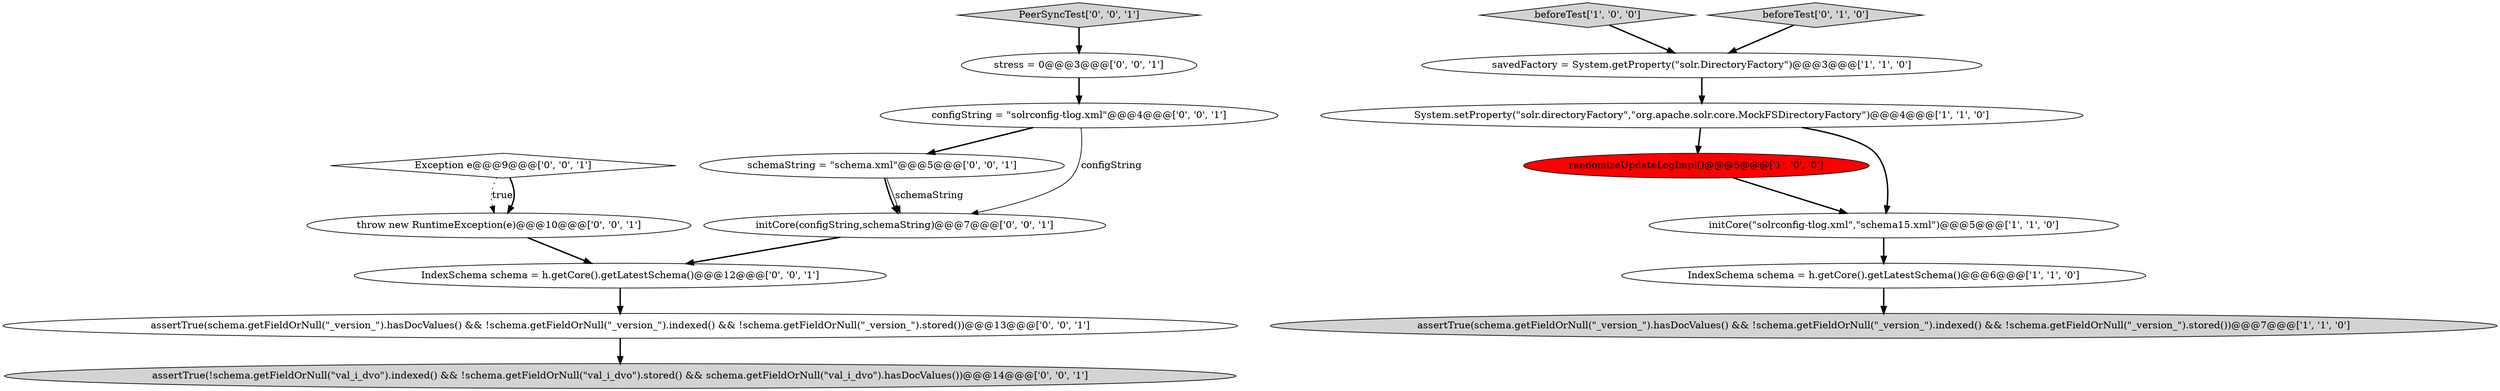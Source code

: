 digraph {
10 [style = filled, label = "stress = 0@@@3@@@['0', '0', '1']", fillcolor = white, shape = ellipse image = "AAA0AAABBB3BBB"];
6 [style = filled, label = "randomizeUpdateLogImpl()@@@5@@@['1', '0', '0']", fillcolor = red, shape = ellipse image = "AAA1AAABBB1BBB"];
16 [style = filled, label = "schemaString = \"schema.xml\"@@@5@@@['0', '0', '1']", fillcolor = white, shape = ellipse image = "AAA0AAABBB3BBB"];
2 [style = filled, label = "System.setProperty(\"solr.directoryFactory\",\"org.apache.solr.core.MockFSDirectoryFactory\")@@@4@@@['1', '1', '0']", fillcolor = white, shape = ellipse image = "AAA0AAABBB1BBB"];
8 [style = filled, label = "Exception e@@@9@@@['0', '0', '1']", fillcolor = white, shape = diamond image = "AAA0AAABBB3BBB"];
4 [style = filled, label = "beforeTest['1', '0', '0']", fillcolor = lightgray, shape = diamond image = "AAA0AAABBB1BBB"];
0 [style = filled, label = "IndexSchema schema = h.getCore().getLatestSchema()@@@6@@@['1', '1', '0']", fillcolor = white, shape = ellipse image = "AAA0AAABBB1BBB"];
9 [style = filled, label = "PeerSyncTest['0', '0', '1']", fillcolor = lightgray, shape = diamond image = "AAA0AAABBB3BBB"];
13 [style = filled, label = "initCore(configString,schemaString)@@@7@@@['0', '0', '1']", fillcolor = white, shape = ellipse image = "AAA0AAABBB3BBB"];
3 [style = filled, label = "initCore(\"solrconfig-tlog.xml\",\"schema15.xml\")@@@5@@@['1', '1', '0']", fillcolor = white, shape = ellipse image = "AAA0AAABBB1BBB"];
12 [style = filled, label = "throw new RuntimeException(e)@@@10@@@['0', '0', '1']", fillcolor = white, shape = ellipse image = "AAA0AAABBB3BBB"];
5 [style = filled, label = "savedFactory = System.getProperty(\"solr.DirectoryFactory\")@@@3@@@['1', '1', '0']", fillcolor = white, shape = ellipse image = "AAA0AAABBB1BBB"];
11 [style = filled, label = "assertTrue(!schema.getFieldOrNull(\"val_i_dvo\").indexed() && !schema.getFieldOrNull(\"val_i_dvo\").stored() && schema.getFieldOrNull(\"val_i_dvo\").hasDocValues())@@@14@@@['0', '0', '1']", fillcolor = lightgray, shape = ellipse image = "AAA0AAABBB3BBB"];
15 [style = filled, label = "IndexSchema schema = h.getCore().getLatestSchema()@@@12@@@['0', '0', '1']", fillcolor = white, shape = ellipse image = "AAA0AAABBB3BBB"];
1 [style = filled, label = "assertTrue(schema.getFieldOrNull(\"_version_\").hasDocValues() && !schema.getFieldOrNull(\"_version_\").indexed() && !schema.getFieldOrNull(\"_version_\").stored())@@@7@@@['1', '1', '0']", fillcolor = lightgray, shape = ellipse image = "AAA0AAABBB1BBB"];
17 [style = filled, label = "assertTrue(schema.getFieldOrNull(\"_version_\").hasDocValues() && !schema.getFieldOrNull(\"_version_\").indexed() && !schema.getFieldOrNull(\"_version_\").stored())@@@13@@@['0', '0', '1']", fillcolor = white, shape = ellipse image = "AAA0AAABBB3BBB"];
14 [style = filled, label = "configString = \"solrconfig-tlog.xml\"@@@4@@@['0', '0', '1']", fillcolor = white, shape = ellipse image = "AAA0AAABBB3BBB"];
7 [style = filled, label = "beforeTest['0', '1', '0']", fillcolor = lightgray, shape = diamond image = "AAA0AAABBB2BBB"];
14->16 [style = bold, label=""];
6->3 [style = bold, label=""];
5->2 [style = bold, label=""];
7->5 [style = bold, label=""];
16->13 [style = bold, label=""];
13->15 [style = bold, label=""];
15->17 [style = bold, label=""];
14->13 [style = solid, label="configString"];
8->12 [style = dotted, label="true"];
9->10 [style = bold, label=""];
16->13 [style = solid, label="schemaString"];
10->14 [style = bold, label=""];
4->5 [style = bold, label=""];
0->1 [style = bold, label=""];
2->6 [style = bold, label=""];
8->12 [style = bold, label=""];
17->11 [style = bold, label=""];
3->0 [style = bold, label=""];
2->3 [style = bold, label=""];
12->15 [style = bold, label=""];
}
